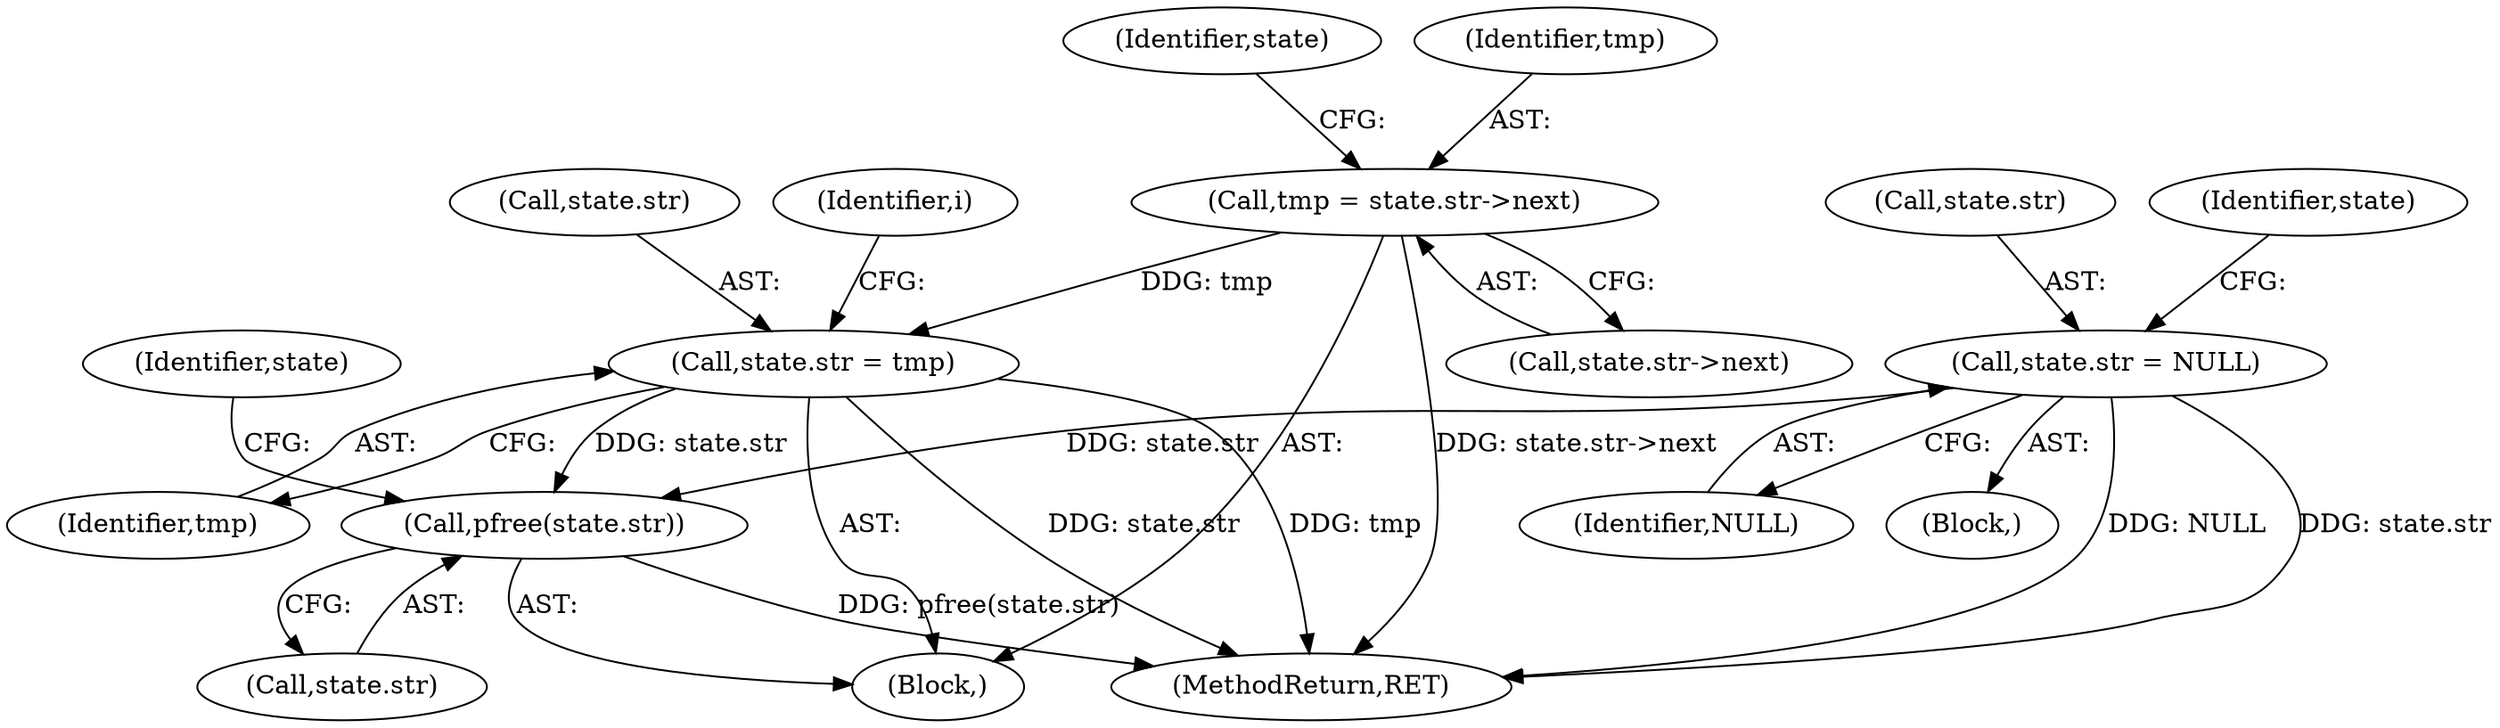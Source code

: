 digraph "0_postgres_31400a673325147e1205326008e32135a78b4d8a_5@API" {
"1000250" [label="(Call,pfree(state.str))"];
"1000254" [label="(Call,state.str = tmp)"];
"1000243" [label="(Call,tmp = state.str->next)"];
"1000142" [label="(Call,state.str = NULL)"];
"1000256" [label="(Identifier,state)"];
"1000255" [label="(Call,state.str)"];
"1000143" [label="(Call,state.str)"];
"1000254" [label="(Call,state.str = tmp)"];
"1000245" [label="(Call,state.str->next)"];
"1000252" [label="(Identifier,state)"];
"1000250" [label="(Call,pfree(state.str))"];
"1000149" [label="(Identifier,state)"];
"1000258" [label="(Identifier,tmp)"];
"1000243" [label="(Call,tmp = state.str->next)"];
"1000142" [label="(Call,state.str = NULL)"];
"1000103" [label="(Block,)"];
"1000146" [label="(Identifier,NULL)"];
"1000244" [label="(Identifier,tmp)"];
"1000251" [label="(Call,state.str)"];
"1000219" [label="(Identifier,i)"];
"1000220" [label="(Block,)"];
"1000329" [label="(MethodReturn,RET)"];
"1000250" -> "1000220"  [label="AST: "];
"1000250" -> "1000251"  [label="CFG: "];
"1000251" -> "1000250"  [label="AST: "];
"1000256" -> "1000250"  [label="CFG: "];
"1000250" -> "1000329"  [label="DDG: pfree(state.str)"];
"1000254" -> "1000250"  [label="DDG: state.str"];
"1000142" -> "1000250"  [label="DDG: state.str"];
"1000254" -> "1000220"  [label="AST: "];
"1000254" -> "1000258"  [label="CFG: "];
"1000255" -> "1000254"  [label="AST: "];
"1000258" -> "1000254"  [label="AST: "];
"1000219" -> "1000254"  [label="CFG: "];
"1000254" -> "1000329"  [label="DDG: state.str"];
"1000254" -> "1000329"  [label="DDG: tmp"];
"1000243" -> "1000254"  [label="DDG: tmp"];
"1000243" -> "1000220"  [label="AST: "];
"1000243" -> "1000245"  [label="CFG: "];
"1000244" -> "1000243"  [label="AST: "];
"1000245" -> "1000243"  [label="AST: "];
"1000252" -> "1000243"  [label="CFG: "];
"1000243" -> "1000329"  [label="DDG: state.str->next"];
"1000142" -> "1000103"  [label="AST: "];
"1000142" -> "1000146"  [label="CFG: "];
"1000143" -> "1000142"  [label="AST: "];
"1000146" -> "1000142"  [label="AST: "];
"1000149" -> "1000142"  [label="CFG: "];
"1000142" -> "1000329"  [label="DDG: state.str"];
"1000142" -> "1000329"  [label="DDG: NULL"];
}
